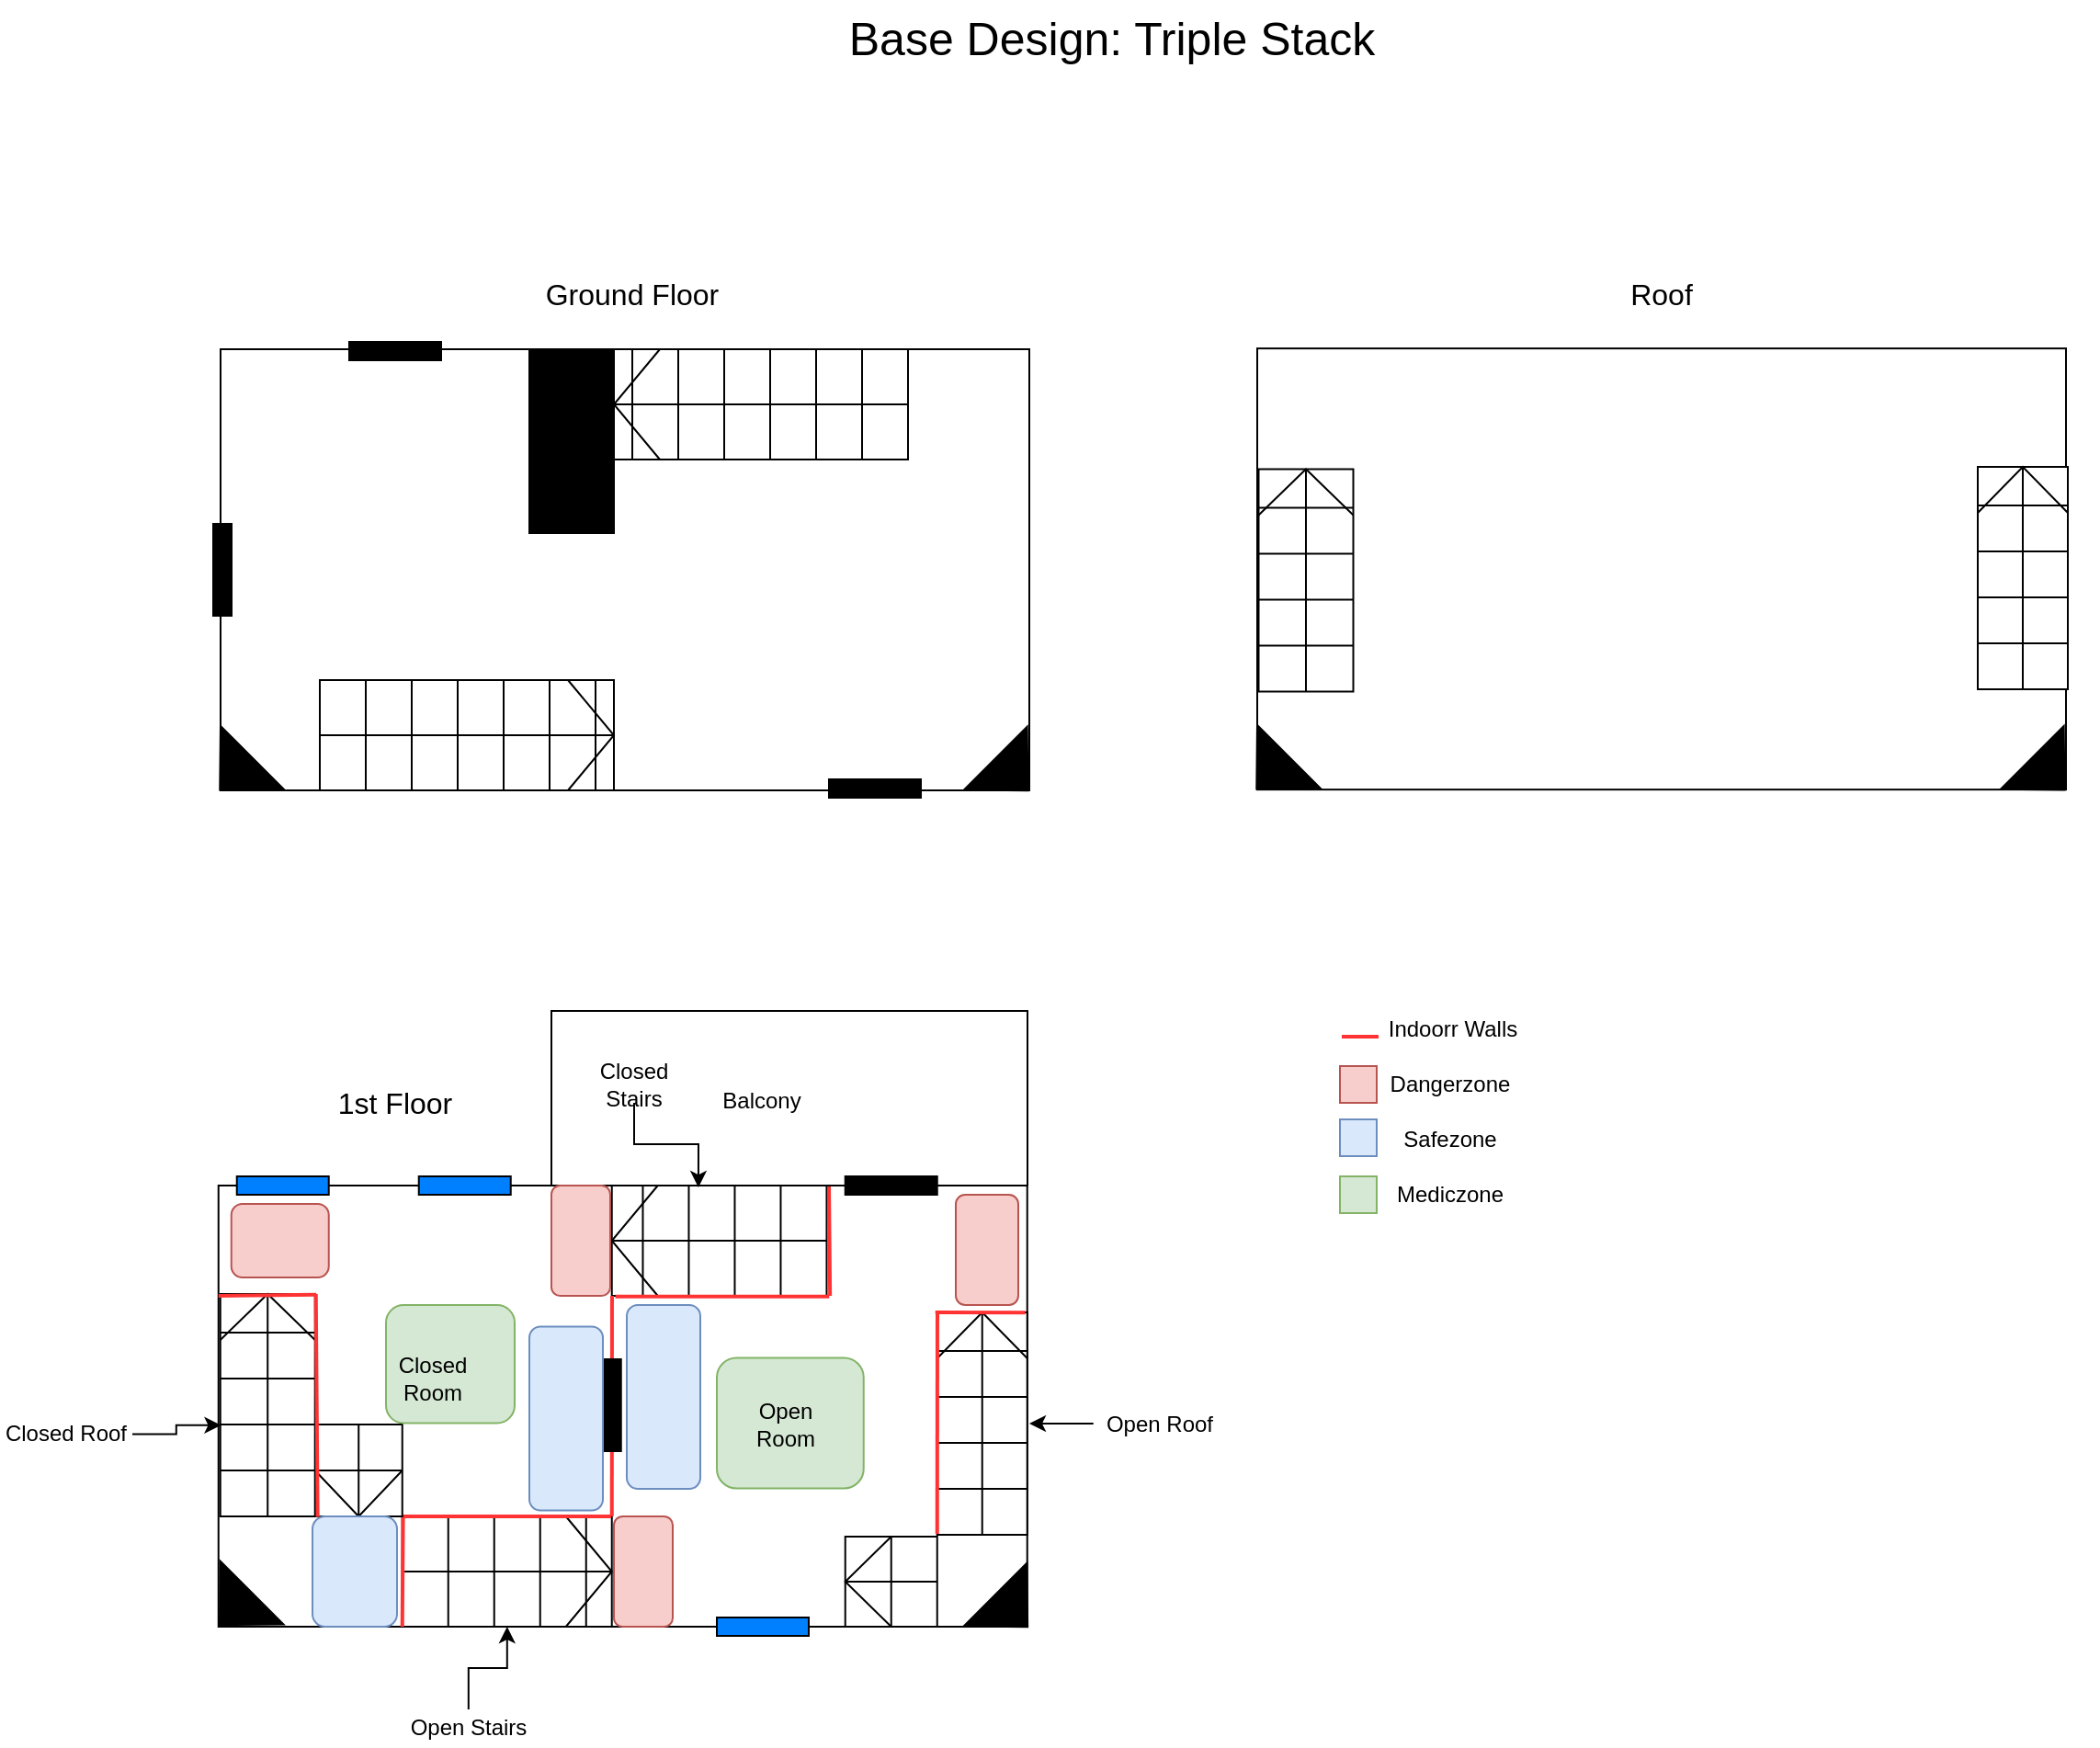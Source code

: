 <mxfile version="13.1.13" type="github">
  <diagram id="5YTd6HPiCCN_LFdmrXuX" name="Page-1">
    <mxGraphModel dx="937" dy="656" grid="1" gridSize="10" guides="1" tooltips="1" connect="1" arrows="1" fold="1" page="1" pageScale="1" pageWidth="827" pageHeight="1169" background="none" math="0" shadow="0">
      <root>
        <mxCell id="0" />
        <mxCell id="1" parent="0" />
        <mxCell id="4vxbuee-sdpMc3VaT_km-1" value="" style="rounded=0;whiteSpace=wrap;html=1;" parent="1" vertex="1">
          <mxGeometry x="200" y="320" width="440" height="240" as="geometry" />
        </mxCell>
        <mxCell id="4vxbuee-sdpMc3VaT_km-2" value="" style="verticalLabelPosition=bottom;html=1;verticalAlign=top;align=center;shape=mxgraph.floorplan.wall;fillColor=#000000;rotation=90;" parent="1" vertex="1">
          <mxGeometry x="176" y="435" width="50" height="10" as="geometry" />
        </mxCell>
        <mxCell id="4vxbuee-sdpMc3VaT_km-3" value="" style="verticalLabelPosition=bottom;html=1;verticalAlign=top;align=center;shape=mxgraph.floorplan.wall;fillColor=#000000;rotation=0;" parent="1" vertex="1">
          <mxGeometry x="270" y="316" width="50" height="10" as="geometry" />
        </mxCell>
        <mxCell id="4vxbuee-sdpMc3VaT_km-4" value="" style="rounded=0;whiteSpace=wrap;html=1;" parent="1" vertex="1">
          <mxGeometry x="198.87" y="775" width="440" height="240" as="geometry" />
        </mxCell>
        <mxCell id="4vxbuee-sdpMc3VaT_km-5" value="" style="verticalLabelPosition=bottom;html=1;verticalAlign=top;align=center;shape=mxgraph.floorplan.stairs;" parent="1" vertex="1">
          <mxGeometry x="298.87" y="955" width="114" height="60" as="geometry" />
        </mxCell>
        <mxCell id="4vxbuee-sdpMc3VaT_km-7" value="" style="verticalLabelPosition=bottom;html=1;verticalAlign=top;align=center;shape=mxgraph.floorplan.stairs;rotation=-180;" parent="1" vertex="1">
          <mxGeometry x="412.87" y="775" width="116.87" height="60" as="geometry" />
        </mxCell>
        <mxCell id="4vxbuee-sdpMc3VaT_km-8" value="" style="rounded=0;whiteSpace=wrap;html=1;strokeColor=#000000;fillColor=#000000;" parent="1" vertex="1">
          <mxGeometry x="368" y="320" width="46" height="100" as="geometry" />
        </mxCell>
        <mxCell id="4vxbuee-sdpMc3VaT_km-9" value="" style="verticalLabelPosition=bottom;html=1;verticalAlign=top;align=center;shape=mxgraph.floorplan.stairs;rotation=-180;" parent="1" vertex="1">
          <mxGeometry x="414" y="320" width="160" height="60" as="geometry" />
        </mxCell>
        <mxCell id="4vxbuee-sdpMc3VaT_km-10" value="" style="verticalLabelPosition=bottom;html=1;verticalAlign=top;align=center;shape=mxgraph.floorplan.stairs;" parent="1" vertex="1">
          <mxGeometry x="254" y="500" width="160" height="60" as="geometry" />
        </mxCell>
        <mxCell id="4vxbuee-sdpMc3VaT_km-17" value="z" style="triangle;whiteSpace=wrap;html=1;strokeColor=#000000;fillColor=#000000;rotation=135;" parent="1" vertex="1">
          <mxGeometry x="196" y="526.57" width="24.83" height="48.67" as="geometry" />
        </mxCell>
        <mxCell id="4vxbuee-sdpMc3VaT_km-18" value="" style="triangle;whiteSpace=wrap;html=1;strokeColor=#000000;fillColor=#000000;rotation=45;" parent="1" vertex="1">
          <mxGeometry x="618" y="527.0" width="24.83" height="48.67" as="geometry" />
        </mxCell>
        <mxCell id="4vxbuee-sdpMc3VaT_km-19" value="" style="verticalLabelPosition=bottom;html=1;verticalAlign=top;align=center;shape=mxgraph.floorplan.wall;fillColor=#000000;rotation=0;" parent="1" vertex="1">
          <mxGeometry x="531" y="554" width="50" height="10" as="geometry" />
        </mxCell>
        <mxCell id="4vxbuee-sdpMc3VaT_km-22" value="" style="endArrow=none;html=1;strokeWidth=2;entryX=0.983;entryY=-0.007;entryDx=0;entryDy=0;entryPerimeter=0;exitX=-0.012;exitY=-0.007;exitDx=0;exitDy=0;exitPerimeter=0;strokeColor=#FF3333;" parent="1" source="4vxbuee-sdpMc3VaT_km-7" target="4vxbuee-sdpMc3VaT_km-7" edge="1">
          <mxGeometry width="50" height="50" relative="1" as="geometry">
            <mxPoint x="468.99" y="835" as="sourcePoint" />
            <mxPoint x="468.87" y="955" as="targetPoint" />
          </mxGeometry>
        </mxCell>
        <mxCell id="4vxbuee-sdpMc3VaT_km-23" value="" style="endArrow=none;html=1;strokeWidth=2;exitX=-0.012;exitY=-0.007;exitDx=0;exitDy=0;exitPerimeter=0;strokeColor=#FF3333;" parent="1" edge="1">
          <mxGeometry width="50" height="50" relative="1" as="geometry">
            <mxPoint x="412.448" y="955.0" as="sourcePoint" />
            <mxPoint x="298.87" y="955" as="targetPoint" />
          </mxGeometry>
        </mxCell>
        <mxCell id="4vxbuee-sdpMc3VaT_km-24" value="" style="endArrow=none;html=1;strokeWidth=2;entryX=0.983;entryY=-0.007;entryDx=0;entryDy=0;entryPerimeter=0;strokeColor=#FF3333;" parent="1" edge="1">
          <mxGeometry width="50" height="50" relative="1" as="geometry">
            <mxPoint x="531.58" y="835" as="sourcePoint" />
            <mxPoint x="530.998" y="775" as="targetPoint" />
          </mxGeometry>
        </mxCell>
        <mxCell id="4vxbuee-sdpMc3VaT_km-26" value="" style="endArrow=none;html=1;strokeWidth=2;strokeColor=#FF3333;" parent="1" edge="1">
          <mxGeometry width="50" height="50" relative="1" as="geometry">
            <mxPoint x="298.87" y="1015" as="sourcePoint" />
            <mxPoint x="299.29" y="955" as="targetPoint" />
          </mxGeometry>
        </mxCell>
        <mxCell id="4vxbuee-sdpMc3VaT_km-30" value="" style="verticalLabelPosition=bottom;html=1;verticalAlign=top;align=center;shape=mxgraph.floorplan.stairs;rotation=90;" parent="1" vertex="1">
          <mxGeometry x="252.12" y="904.25" width="46" height="47.5" as="geometry" />
        </mxCell>
        <mxCell id="4vxbuee-sdpMc3VaT_km-32" value="" style="verticalLabelPosition=bottom;html=1;verticalAlign=top;align=center;shape=mxgraph.floorplan.stairs;rotation=270;" parent="1" vertex="1">
          <mxGeometry x="553.87" y="880" width="121" height="49" as="geometry" />
        </mxCell>
        <mxCell id="4vxbuee-sdpMc3VaT_km-33" value="z" style="triangle;whiteSpace=wrap;html=1;strokeColor=#000000;fillColor=#000000;rotation=135;" parent="1" vertex="1">
          <mxGeometry x="195.87" y="981" width="24.83" height="48.67" as="geometry" />
        </mxCell>
        <mxCell id="4vxbuee-sdpMc3VaT_km-34" value="" style="triangle;whiteSpace=wrap;html=1;strokeColor=#000000;fillColor=#000000;rotation=45;" parent="1" vertex="1">
          <mxGeometry x="617.87" y="982.0" width="24.83" height="48.67" as="geometry" />
        </mxCell>
        <mxCell id="4vxbuee-sdpMc3VaT_km-36" value="" style="verticalLabelPosition=bottom;html=1;verticalAlign=top;align=center;shape=mxgraph.floorplan.wall;fillColor=#007FFF;rotation=0;" parent="1" vertex="1">
          <mxGeometry x="208.87" y="770" width="50" height="10" as="geometry" />
        </mxCell>
        <mxCell id="4vxbuee-sdpMc3VaT_km-38" value="" style="verticalLabelPosition=bottom;html=1;verticalAlign=top;align=center;shape=mxgraph.floorplan.wall;fillColor=#007FFF;rotation=0;" parent="1" vertex="1">
          <mxGeometry x="307.87" y="770" width="50" height="10" as="geometry" />
        </mxCell>
        <mxCell id="4vxbuee-sdpMc3VaT_km-39" value="" style="verticalLabelPosition=bottom;html=1;verticalAlign=top;align=center;shape=mxgraph.floorplan.stairs;rotation=270;" parent="1" vertex="1">
          <mxGeometry x="165.12" y="868.75" width="121" height="51.5" as="geometry" />
        </mxCell>
        <mxCell id="4vxbuee-sdpMc3VaT_km-40" value="" style="endArrow=none;html=1;strokeWidth=2;exitX=-0.002;exitY=1.028;exitDx=0;exitDy=0;exitPerimeter=0;strokeColor=#FF3333;" parent="1" source="4vxbuee-sdpMc3VaT_km-39" edge="1">
          <mxGeometry width="50" height="50" relative="1" as="geometry">
            <mxPoint x="365.698" y="835" as="sourcePoint" />
            <mxPoint x="251.87" y="834" as="targetPoint" />
            <Array as="points">
              <mxPoint x="251.87" y="834" />
            </Array>
          </mxGeometry>
        </mxCell>
        <mxCell id="4vxbuee-sdpMc3VaT_km-41" value="" style="endArrow=none;html=1;strokeWidth=2;strokeColor=#FF3333;exitX=0.997;exitY=1.014;exitDx=0;exitDy=0;exitPerimeter=0;" parent="1" source="4vxbuee-sdpMc3VaT_km-39" edge="1">
          <mxGeometry width="50" height="50" relative="1" as="geometry">
            <mxPoint x="248.87" y="835" as="sourcePoint" />
            <mxPoint x="198.87" y="835" as="targetPoint" />
          </mxGeometry>
        </mxCell>
        <mxCell id="4vxbuee-sdpMc3VaT_km-42" value="" style="verticalLabelPosition=bottom;html=1;verticalAlign=top;align=center;shape=mxgraph.floorplan.stairs;rotation=-180;" parent="1" vertex="1">
          <mxGeometry x="549.87" y="966" width="40" height="49" as="geometry" />
        </mxCell>
        <mxCell id="4vxbuee-sdpMc3VaT_km-43" value="" style="endArrow=none;html=1;strokeWidth=2;strokeColor=#FF3333;" parent="1" edge="1">
          <mxGeometry width="50" height="50" relative="1" as="geometry">
            <mxPoint x="412.99" y="835.0" as="sourcePoint" />
            <mxPoint x="412.87" y="955.0" as="targetPoint" />
          </mxGeometry>
        </mxCell>
        <mxCell id="4vxbuee-sdpMc3VaT_km-20" value="" style="endArrow=none;html=1;strokeWidth=2;strokeColor=#FF3333;" parent="1" edge="1">
          <mxGeometry width="50" height="50" relative="1" as="geometry">
            <mxPoint x="589.99" y="844.5" as="sourcePoint" />
            <mxPoint x="589.87" y="964.5" as="targetPoint" />
          </mxGeometry>
        </mxCell>
        <mxCell id="4vxbuee-sdpMc3VaT_km-44" value="" style="endArrow=none;html=1;strokeWidth=2;strokeColor=#FF3333;exitX=0.999;exitY=0.978;exitDx=0;exitDy=0;exitPerimeter=0;" parent="1" source="4vxbuee-sdpMc3VaT_km-32" edge="1">
          <mxGeometry width="50" height="50" relative="1" as="geometry">
            <mxPoint x="638.091" y="843.003" as="sourcePoint" />
            <mxPoint x="588.87" y="844" as="targetPoint" />
          </mxGeometry>
        </mxCell>
        <mxCell id="4vxbuee-sdpMc3VaT_km-47" value="" style="verticalLabelPosition=bottom;html=1;verticalAlign=top;align=center;shape=mxgraph.floorplan.wall;fillColor=#000000;rotation=90;" parent="1" vertex="1">
          <mxGeometry x="387.87" y="889.5" width="50" height="10" as="geometry" />
        </mxCell>
        <mxCell id="yVRYnLURutYKrNPXLrog-1" value="" style="rounded=0;whiteSpace=wrap;html=1;" vertex="1" parent="1">
          <mxGeometry x="380" y="680" width="259" height="95" as="geometry" />
        </mxCell>
        <mxCell id="yVRYnLURutYKrNPXLrog-2" value="" style="verticalLabelPosition=bottom;html=1;verticalAlign=top;align=center;shape=mxgraph.floorplan.wall;fillColor=#000000;rotation=0;" vertex="1" parent="1">
          <mxGeometry x="539.87" y="770" width="50" height="10" as="geometry" />
        </mxCell>
        <mxCell id="yVRYnLURutYKrNPXLrog-3" value="" style="rounded=0;whiteSpace=wrap;html=1;" vertex="1" parent="1">
          <mxGeometry x="764" y="319.57" width="440" height="240" as="geometry" />
        </mxCell>
        <mxCell id="yVRYnLURutYKrNPXLrog-9" value="z" style="triangle;whiteSpace=wrap;html=1;strokeColor=#000000;fillColor=#000000;rotation=135;" vertex="1" parent="1">
          <mxGeometry x="760" y="526.14" width="24.83" height="48.67" as="geometry" />
        </mxCell>
        <mxCell id="yVRYnLURutYKrNPXLrog-10" value="" style="triangle;whiteSpace=wrap;html=1;strokeColor=#000000;fillColor=#000000;rotation=45;" vertex="1" parent="1">
          <mxGeometry x="1182" y="526.57" width="24.83" height="48.67" as="geometry" />
        </mxCell>
        <mxCell id="yVRYnLURutYKrNPXLrog-12" value="" style="verticalLabelPosition=bottom;html=1;verticalAlign=top;align=center;shape=mxgraph.floorplan.stairs;rotation=270;" vertex="1" parent="1">
          <mxGeometry x="1120" y="420" width="121" height="49" as="geometry" />
        </mxCell>
        <mxCell id="yVRYnLURutYKrNPXLrog-13" value="" style="verticalLabelPosition=bottom;html=1;verticalAlign=top;align=center;shape=mxgraph.floorplan.stairs;rotation=270;" vertex="1" parent="1">
          <mxGeometry x="730" y="420" width="121" height="51.5" as="geometry" />
        </mxCell>
        <mxCell id="yVRYnLURutYKrNPXLrog-15" value="" style="endArrow=none;html=1;strokeWidth=2;entryX=0.983;entryY=-0.007;entryDx=0;entryDy=0;entryPerimeter=0;strokeColor=#FF3333;" edge="1" parent="1">
          <mxGeometry width="50" height="50" relative="1" as="geometry">
            <mxPoint x="830" y="694" as="sourcePoint" />
            <mxPoint x="809.998" y="694" as="targetPoint" />
          </mxGeometry>
        </mxCell>
        <mxCell id="yVRYnLURutYKrNPXLrog-16" value="&lt;div&gt;Indoorr Walls&lt;/div&gt;" style="text;html=1;strokeColor=none;fillColor=none;align=center;verticalAlign=middle;whiteSpace=wrap;rounded=0;" vertex="1" parent="1">
          <mxGeometry x="829" y="680" width="83" height="20" as="geometry" />
        </mxCell>
        <mxCell id="yVRYnLURutYKrNPXLrog-17" value="" style="whiteSpace=wrap;html=1;aspect=fixed;strokeColor=#b85450;fillColor=#f8cecc;" vertex="1" parent="1">
          <mxGeometry x="809" y="710" width="20" height="20" as="geometry" />
        </mxCell>
        <mxCell id="yVRYnLURutYKrNPXLrog-18" value="Dangerzone" style="text;html=1;strokeColor=none;fillColor=none;align=center;verticalAlign=middle;whiteSpace=wrap;rounded=0;" vertex="1" parent="1">
          <mxGeometry x="829" y="710" width="80" height="20" as="geometry" />
        </mxCell>
        <mxCell id="yVRYnLURutYKrNPXLrog-19" value="" style="whiteSpace=wrap;html=1;aspect=fixed;strokeColor=#6c8ebf;fillColor=#dae8fc;" vertex="1" parent="1">
          <mxGeometry x="809" y="739" width="20" height="20" as="geometry" />
        </mxCell>
        <mxCell id="yVRYnLURutYKrNPXLrog-20" value="Safezone" style="text;html=1;strokeColor=none;fillColor=none;align=center;verticalAlign=middle;whiteSpace=wrap;rounded=0;" vertex="1" parent="1">
          <mxGeometry x="829" y="740" width="80" height="19" as="geometry" />
        </mxCell>
        <mxCell id="yVRYnLURutYKrNPXLrog-21" value="" style="whiteSpace=wrap;html=1;aspect=fixed;strokeColor=#82b366;fillColor=#d5e8d4;" vertex="1" parent="1">
          <mxGeometry x="809" y="770" width="20" height="20" as="geometry" />
        </mxCell>
        <mxCell id="yVRYnLURutYKrNPXLrog-22" value="Mediczone" style="text;html=1;strokeColor=none;fillColor=none;align=center;verticalAlign=middle;whiteSpace=wrap;rounded=0;" vertex="1" parent="1">
          <mxGeometry x="829" y="770" width="80" height="20" as="geometry" />
        </mxCell>
        <mxCell id="yVRYnLURutYKrNPXLrog-24" value="" style="rounded=1;whiteSpace=wrap;html=1;fillColor=#d5e8d4;strokeColor=#82b366;" vertex="1" parent="1">
          <mxGeometry x="470" y="868.75" width="79.87" height="71" as="geometry" />
        </mxCell>
        <mxCell id="yVRYnLURutYKrNPXLrog-25" value="" style="rounded=1;whiteSpace=wrap;html=1;fillColor=#d5e8d4;strokeColor=#82b366;" vertex="1" parent="1">
          <mxGeometry x="290" y="840" width="70" height="64.25" as="geometry" />
        </mxCell>
        <mxCell id="yVRYnLURutYKrNPXLrog-26" value="" style="rounded=1;whiteSpace=wrap;html=1;fillColor=#f8cecc;strokeColor=#b85450;" vertex="1" parent="1">
          <mxGeometry x="380" y="775" width="32" height="60" as="geometry" />
        </mxCell>
        <mxCell id="yVRYnLURutYKrNPXLrog-28" value="" style="rounded=1;whiteSpace=wrap;html=1;fillColor=#dae8fc;strokeColor=#6c8ebf;" vertex="1" parent="1">
          <mxGeometry x="250" y="955" width="46" height="60" as="geometry" />
        </mxCell>
        <mxCell id="yVRYnLURutYKrNPXLrog-29" value="" style="rounded=1;whiteSpace=wrap;html=1;fillColor=#f8cecc;strokeColor=#b85450;" vertex="1" parent="1">
          <mxGeometry x="414" y="955" width="32" height="60" as="geometry" />
        </mxCell>
        <mxCell id="yVRYnLURutYKrNPXLrog-30" value="" style="rounded=1;whiteSpace=wrap;html=1;fillColor=#dae8fc;strokeColor=#6c8ebf;" vertex="1" parent="1">
          <mxGeometry x="368" y="851.75" width="40" height="100" as="geometry" />
        </mxCell>
        <mxCell id="yVRYnLURutYKrNPXLrog-31" value="" style="rounded=1;whiteSpace=wrap;html=1;fillColor=#dae8fc;strokeColor=#6c8ebf;" vertex="1" parent="1">
          <mxGeometry x="421" y="840" width="40" height="100" as="geometry" />
        </mxCell>
        <mxCell id="yVRYnLURutYKrNPXLrog-32" value="" style="verticalLabelPosition=bottom;html=1;verticalAlign=top;align=center;shape=mxgraph.floorplan.wall;fillColor=#007FFF;rotation=0;" vertex="1" parent="1">
          <mxGeometry x="470" y="1010" width="50" height="10" as="geometry" />
        </mxCell>
        <mxCell id="yVRYnLURutYKrNPXLrog-33" value="&lt;font style=&quot;font-size: 16px&quot;&gt;Ground Floor&lt;/font&gt;" style="text;html=1;strokeColor=none;fillColor=none;align=center;verticalAlign=middle;whiteSpace=wrap;rounded=0;" vertex="1" parent="1">
          <mxGeometry x="368" y="270" width="112" height="40" as="geometry" />
        </mxCell>
        <mxCell id="yVRYnLURutYKrNPXLrog-34" value="&lt;font style=&quot;font-size: 16px&quot;&gt;Roof&lt;/font&gt;" style="text;html=1;strokeColor=none;fillColor=none;align=center;verticalAlign=middle;whiteSpace=wrap;rounded=0;" vertex="1" parent="1">
          <mxGeometry x="928" y="270" width="112" height="40" as="geometry" />
        </mxCell>
        <mxCell id="yVRYnLURutYKrNPXLrog-35" value="&lt;font style=&quot;font-size: 16px&quot;&gt;1st Floor&lt;/font&gt;" style="text;html=1;strokeColor=none;fillColor=none;align=center;verticalAlign=middle;whiteSpace=wrap;rounded=0;" vertex="1" parent="1">
          <mxGeometry x="239" y="710" width="112" height="40" as="geometry" />
        </mxCell>
        <mxCell id="yVRYnLURutYKrNPXLrog-36" value="" style="rounded=1;whiteSpace=wrap;html=1;fillColor=#f8cecc;strokeColor=#b85450;" vertex="1" parent="1">
          <mxGeometry x="205.87" y="785" width="53" height="40" as="geometry" />
        </mxCell>
        <mxCell id="yVRYnLURutYKrNPXLrog-37" value="" style="rounded=1;whiteSpace=wrap;html=1;fillColor=#f8cecc;strokeColor=#b85450;" vertex="1" parent="1">
          <mxGeometry x="600" y="780" width="34" height="60" as="geometry" />
        </mxCell>
        <mxCell id="yVRYnLURutYKrNPXLrog-38" value="&lt;font style=&quot;font-size: 25px&quot;&gt;Base Design: Triple Stack &lt;/font&gt;" style="text;html=1;strokeColor=none;fillColor=none;align=center;verticalAlign=middle;whiteSpace=wrap;rounded=0;" vertex="1" parent="1">
          <mxGeometry x="490" y="130" width="390" height="40" as="geometry" />
        </mxCell>
        <mxCell id="yVRYnLURutYKrNPXLrog-39" value="&lt;div&gt;Closed&lt;/div&gt;&lt;div&gt;Room&lt;br&gt;&lt;/div&gt;" style="text;html=1;strokeColor=none;fillColor=none;align=center;verticalAlign=middle;whiteSpace=wrap;rounded=0;" vertex="1" parent="1">
          <mxGeometry x="272.87" y="869.5" width="85" height="20" as="geometry" />
        </mxCell>
        <mxCell id="yVRYnLURutYKrNPXLrog-40" value="&lt;div&gt;Open&lt;/div&gt;&lt;div&gt;Room&lt;br&gt;&lt;/div&gt;" style="text;html=1;strokeColor=none;fillColor=none;align=center;verticalAlign=middle;whiteSpace=wrap;rounded=0;" vertex="1" parent="1">
          <mxGeometry x="464.87" y="894.5" width="85" height="20" as="geometry" />
        </mxCell>
        <mxCell id="yVRYnLURutYKrNPXLrog-41" value="Balcony" style="text;html=1;strokeColor=none;fillColor=none;align=center;verticalAlign=middle;whiteSpace=wrap;rounded=0;" vertex="1" parent="1">
          <mxGeometry x="451.5" y="719" width="85" height="20" as="geometry" />
        </mxCell>
        <mxCell id="yVRYnLURutYKrNPXLrog-43" style="edgeStyle=orthogonalEdgeStyle;rounded=0;orthogonalLoop=1;jettySize=auto;html=1;entryX=0.597;entryY=0.983;entryDx=0;entryDy=0;entryPerimeter=0;" edge="1" parent="1" source="yVRYnLURutYKrNPXLrog-42" target="4vxbuee-sdpMc3VaT_km-7">
          <mxGeometry relative="1" as="geometry" />
        </mxCell>
        <mxCell id="yVRYnLURutYKrNPXLrog-42" value="Closed Stairs" style="text;html=1;strokeColor=none;fillColor=none;align=center;verticalAlign=middle;whiteSpace=wrap;rounded=0;" vertex="1" parent="1">
          <mxGeometry x="389" y="710" width="72" height="20" as="geometry" />
        </mxCell>
        <mxCell id="yVRYnLURutYKrNPXLrog-45" style="edgeStyle=orthogonalEdgeStyle;rounded=0;orthogonalLoop=1;jettySize=auto;html=1;" edge="1" parent="1" source="yVRYnLURutYKrNPXLrog-44" target="4vxbuee-sdpMc3VaT_km-5">
          <mxGeometry relative="1" as="geometry">
            <mxPoint x="334.87" y="1020" as="targetPoint" />
          </mxGeometry>
        </mxCell>
        <mxCell id="yVRYnLURutYKrNPXLrog-44" value="Open Stairs" style="text;html=1;strokeColor=none;fillColor=none;align=center;verticalAlign=middle;whiteSpace=wrap;rounded=0;" vertex="1" parent="1">
          <mxGeometry x="298.87" y="1060" width="72" height="20" as="geometry" />
        </mxCell>
        <mxCell id="yVRYnLURutYKrNPXLrog-47" style="edgeStyle=orthogonalEdgeStyle;rounded=0;orthogonalLoop=1;jettySize=auto;html=1;entryX=0.41;entryY=0.007;entryDx=0;entryDy=0;entryPerimeter=0;" edge="1" parent="1" source="yVRYnLURutYKrNPXLrog-46" target="4vxbuee-sdpMc3VaT_km-39">
          <mxGeometry relative="1" as="geometry" />
        </mxCell>
        <mxCell id="yVRYnLURutYKrNPXLrog-46" value="Closed Roof" style="text;html=1;strokeColor=none;fillColor=none;align=center;verticalAlign=middle;whiteSpace=wrap;rounded=0;" vertex="1" parent="1">
          <mxGeometry x="80" y="900.25" width="72" height="20" as="geometry" />
        </mxCell>
        <mxCell id="yVRYnLURutYKrNPXLrog-49" style="edgeStyle=orthogonalEdgeStyle;rounded=0;orthogonalLoop=1;jettySize=auto;html=1;" edge="1" parent="1" source="yVRYnLURutYKrNPXLrog-48">
          <mxGeometry relative="1" as="geometry">
            <mxPoint x="640" y="904.5" as="targetPoint" />
          </mxGeometry>
        </mxCell>
        <mxCell id="yVRYnLURutYKrNPXLrog-48" value="Open Roof" style="text;html=1;strokeColor=none;fillColor=none;align=center;verticalAlign=middle;whiteSpace=wrap;rounded=0;" vertex="1" parent="1">
          <mxGeometry x="674.87" y="894.5" width="72" height="20" as="geometry" />
        </mxCell>
      </root>
    </mxGraphModel>
  </diagram>
</mxfile>

